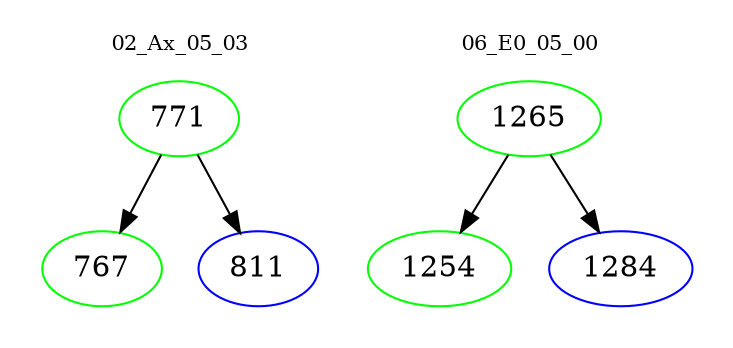 digraph{
subgraph cluster_0 {
color = white
label = "02_Ax_05_03";
fontsize=10;
T0_771 [label="771", color="green"]
T0_771 -> T0_767 [color="black"]
T0_767 [label="767", color="green"]
T0_771 -> T0_811 [color="black"]
T0_811 [label="811", color="blue"]
}
subgraph cluster_1 {
color = white
label = "06_E0_05_00";
fontsize=10;
T1_1265 [label="1265", color="green"]
T1_1265 -> T1_1254 [color="black"]
T1_1254 [label="1254", color="green"]
T1_1265 -> T1_1284 [color="black"]
T1_1284 [label="1284", color="blue"]
}
}
